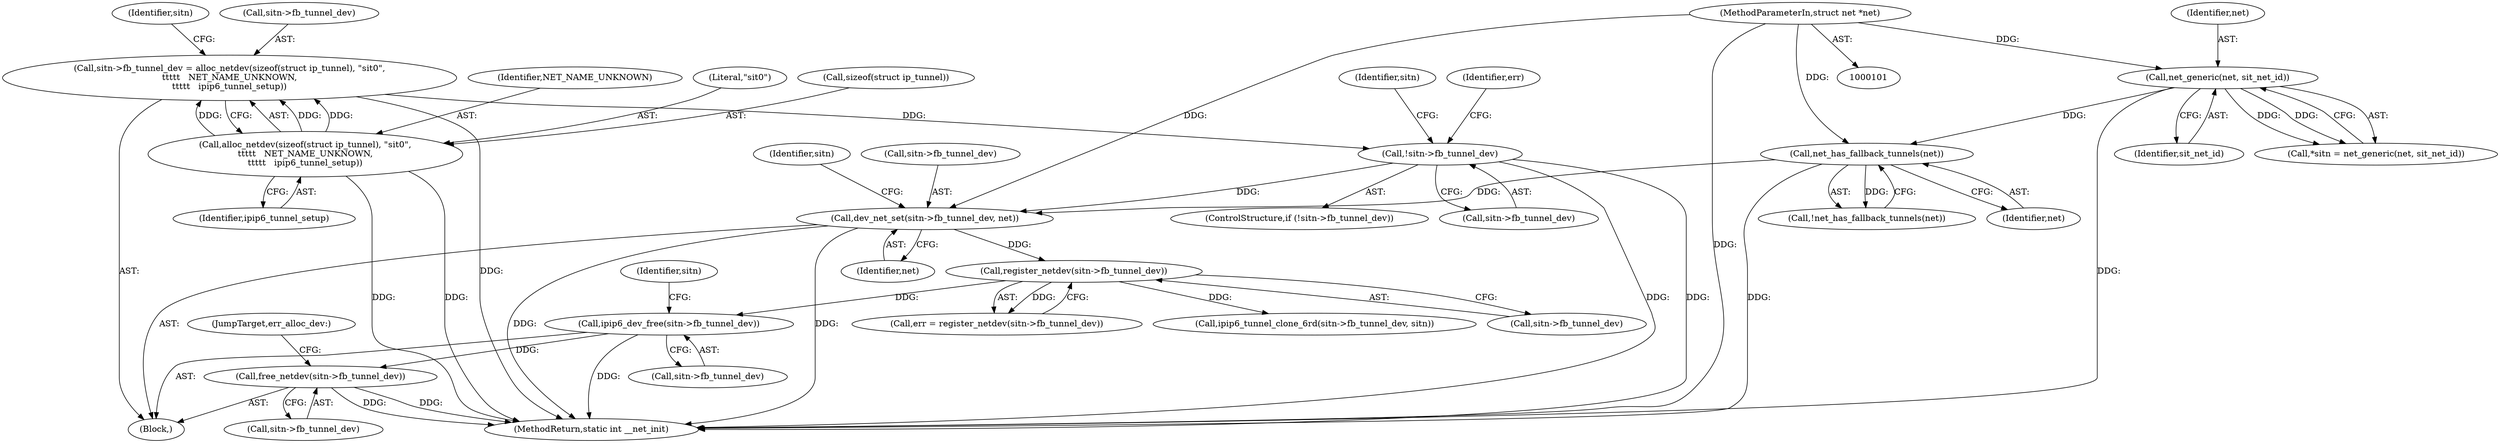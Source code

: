 digraph "0_linux_07f12b26e21ab359261bf75cfcb424fdc7daeb6d@API" {
"1000233" [label="(Call,ipip6_dev_free(sitn->fb_tunnel_dev))"];
"1000197" [label="(Call,register_netdev(sitn->fb_tunnel_dev))"];
"1000175" [label="(Call,dev_net_set(sitn->fb_tunnel_dev, net))"];
"1000165" [label="(Call,!sitn->fb_tunnel_dev)"];
"1000154" [label="(Call,sitn->fb_tunnel_dev = alloc_netdev(sizeof(struct ip_tunnel), \"sit0\",\n\t\t\t\t\t   NET_NAME_UNKNOWN,\n\t\t\t\t\t   ipip6_tunnel_setup))"];
"1000158" [label="(Call,alloc_netdev(sizeof(struct ip_tunnel), \"sit0\",\n\t\t\t\t\t   NET_NAME_UNKNOWN,\n\t\t\t\t\t   ipip6_tunnel_setup))"];
"1000150" [label="(Call,net_has_fallback_tunnels(net))"];
"1000107" [label="(Call,net_generic(net, sit_net_id))"];
"1000102" [label="(MethodParameterIn,struct net *net)"];
"1000237" [label="(Call,free_netdev(sitn->fb_tunnel_dev))"];
"1000204" [label="(Call,ipip6_tunnel_clone_6rd(sitn->fb_tunnel_dev, sitn))"];
"1000167" [label="(Identifier,sitn)"];
"1000163" [label="(Identifier,ipip6_tunnel_setup)"];
"1000155" [label="(Call,sitn->fb_tunnel_dev)"];
"1000161" [label="(Literal,\"sit0\")"];
"1000234" [label="(Call,sitn->fb_tunnel_dev)"];
"1000108" [label="(Identifier,net)"];
"1000159" [label="(Call,sizeof(struct ip_tunnel))"];
"1000149" [label="(Call,!net_has_fallback_tunnels(net))"];
"1000233" [label="(Call,ipip6_dev_free(sitn->fb_tunnel_dev))"];
"1000166" [label="(Call,sitn->fb_tunnel_dev)"];
"1000164" [label="(ControlStructure,if (!sitn->fb_tunnel_dev))"];
"1000151" [label="(Identifier,net)"];
"1000238" [label="(Call,sitn->fb_tunnel_dev)"];
"1000179" [label="(Identifier,net)"];
"1000162" [label="(Identifier,NET_NAME_UNKNOWN)"];
"1000154" [label="(Call,sitn->fb_tunnel_dev = alloc_netdev(sizeof(struct ip_tunnel), \"sit0\",\n\t\t\t\t\t   NET_NAME_UNKNOWN,\n\t\t\t\t\t   ipip6_tunnel_setup))"];
"1000150" [label="(Call,net_has_fallback_tunnels(net))"];
"1000244" [label="(MethodReturn,static int __net_init)"];
"1000197" [label="(Call,register_netdev(sitn->fb_tunnel_dev))"];
"1000107" [label="(Call,net_generic(net, sit_net_id))"];
"1000105" [label="(Call,*sitn = net_generic(net, sit_net_id))"];
"1000177" [label="(Identifier,sitn)"];
"1000241" [label="(JumpTarget,err_alloc_dev:)"];
"1000195" [label="(Call,err = register_netdev(sitn->fb_tunnel_dev))"];
"1000237" [label="(Call,free_netdev(sitn->fb_tunnel_dev))"];
"1000176" [label="(Call,sitn->fb_tunnel_dev)"];
"1000198" [label="(Call,sitn->fb_tunnel_dev)"];
"1000109" [label="(Identifier,sit_net_id)"];
"1000165" [label="(Call,!sitn->fb_tunnel_dev)"];
"1000171" [label="(Identifier,err)"];
"1000239" [label="(Identifier,sitn)"];
"1000102" [label="(MethodParameterIn,struct net *net)"];
"1000175" [label="(Call,dev_net_set(sitn->fb_tunnel_dev, net))"];
"1000158" [label="(Call,alloc_netdev(sizeof(struct ip_tunnel), \"sit0\",\n\t\t\t\t\t   NET_NAME_UNKNOWN,\n\t\t\t\t\t   ipip6_tunnel_setup))"];
"1000183" [label="(Identifier,sitn)"];
"1000103" [label="(Block,)"];
"1000233" -> "1000103"  [label="AST: "];
"1000233" -> "1000234"  [label="CFG: "];
"1000234" -> "1000233"  [label="AST: "];
"1000239" -> "1000233"  [label="CFG: "];
"1000233" -> "1000244"  [label="DDG: "];
"1000197" -> "1000233"  [label="DDG: "];
"1000233" -> "1000237"  [label="DDG: "];
"1000197" -> "1000195"  [label="AST: "];
"1000197" -> "1000198"  [label="CFG: "];
"1000198" -> "1000197"  [label="AST: "];
"1000195" -> "1000197"  [label="CFG: "];
"1000197" -> "1000195"  [label="DDG: "];
"1000175" -> "1000197"  [label="DDG: "];
"1000197" -> "1000204"  [label="DDG: "];
"1000175" -> "1000103"  [label="AST: "];
"1000175" -> "1000179"  [label="CFG: "];
"1000176" -> "1000175"  [label="AST: "];
"1000179" -> "1000175"  [label="AST: "];
"1000183" -> "1000175"  [label="CFG: "];
"1000175" -> "1000244"  [label="DDG: "];
"1000175" -> "1000244"  [label="DDG: "];
"1000165" -> "1000175"  [label="DDG: "];
"1000150" -> "1000175"  [label="DDG: "];
"1000102" -> "1000175"  [label="DDG: "];
"1000165" -> "1000164"  [label="AST: "];
"1000165" -> "1000166"  [label="CFG: "];
"1000166" -> "1000165"  [label="AST: "];
"1000171" -> "1000165"  [label="CFG: "];
"1000177" -> "1000165"  [label="CFG: "];
"1000165" -> "1000244"  [label="DDG: "];
"1000165" -> "1000244"  [label="DDG: "];
"1000154" -> "1000165"  [label="DDG: "];
"1000154" -> "1000103"  [label="AST: "];
"1000154" -> "1000158"  [label="CFG: "];
"1000155" -> "1000154"  [label="AST: "];
"1000158" -> "1000154"  [label="AST: "];
"1000167" -> "1000154"  [label="CFG: "];
"1000154" -> "1000244"  [label="DDG: "];
"1000158" -> "1000154"  [label="DDG: "];
"1000158" -> "1000154"  [label="DDG: "];
"1000158" -> "1000154"  [label="DDG: "];
"1000158" -> "1000163"  [label="CFG: "];
"1000159" -> "1000158"  [label="AST: "];
"1000161" -> "1000158"  [label="AST: "];
"1000162" -> "1000158"  [label="AST: "];
"1000163" -> "1000158"  [label="AST: "];
"1000158" -> "1000244"  [label="DDG: "];
"1000158" -> "1000244"  [label="DDG: "];
"1000150" -> "1000149"  [label="AST: "];
"1000150" -> "1000151"  [label="CFG: "];
"1000151" -> "1000150"  [label="AST: "];
"1000149" -> "1000150"  [label="CFG: "];
"1000150" -> "1000244"  [label="DDG: "];
"1000150" -> "1000149"  [label="DDG: "];
"1000107" -> "1000150"  [label="DDG: "];
"1000102" -> "1000150"  [label="DDG: "];
"1000107" -> "1000105"  [label="AST: "];
"1000107" -> "1000109"  [label="CFG: "];
"1000108" -> "1000107"  [label="AST: "];
"1000109" -> "1000107"  [label="AST: "];
"1000105" -> "1000107"  [label="CFG: "];
"1000107" -> "1000244"  [label="DDG: "];
"1000107" -> "1000105"  [label="DDG: "];
"1000107" -> "1000105"  [label="DDG: "];
"1000102" -> "1000107"  [label="DDG: "];
"1000102" -> "1000101"  [label="AST: "];
"1000102" -> "1000244"  [label="DDG: "];
"1000237" -> "1000103"  [label="AST: "];
"1000237" -> "1000238"  [label="CFG: "];
"1000238" -> "1000237"  [label="AST: "];
"1000241" -> "1000237"  [label="CFG: "];
"1000237" -> "1000244"  [label="DDG: "];
"1000237" -> "1000244"  [label="DDG: "];
}
